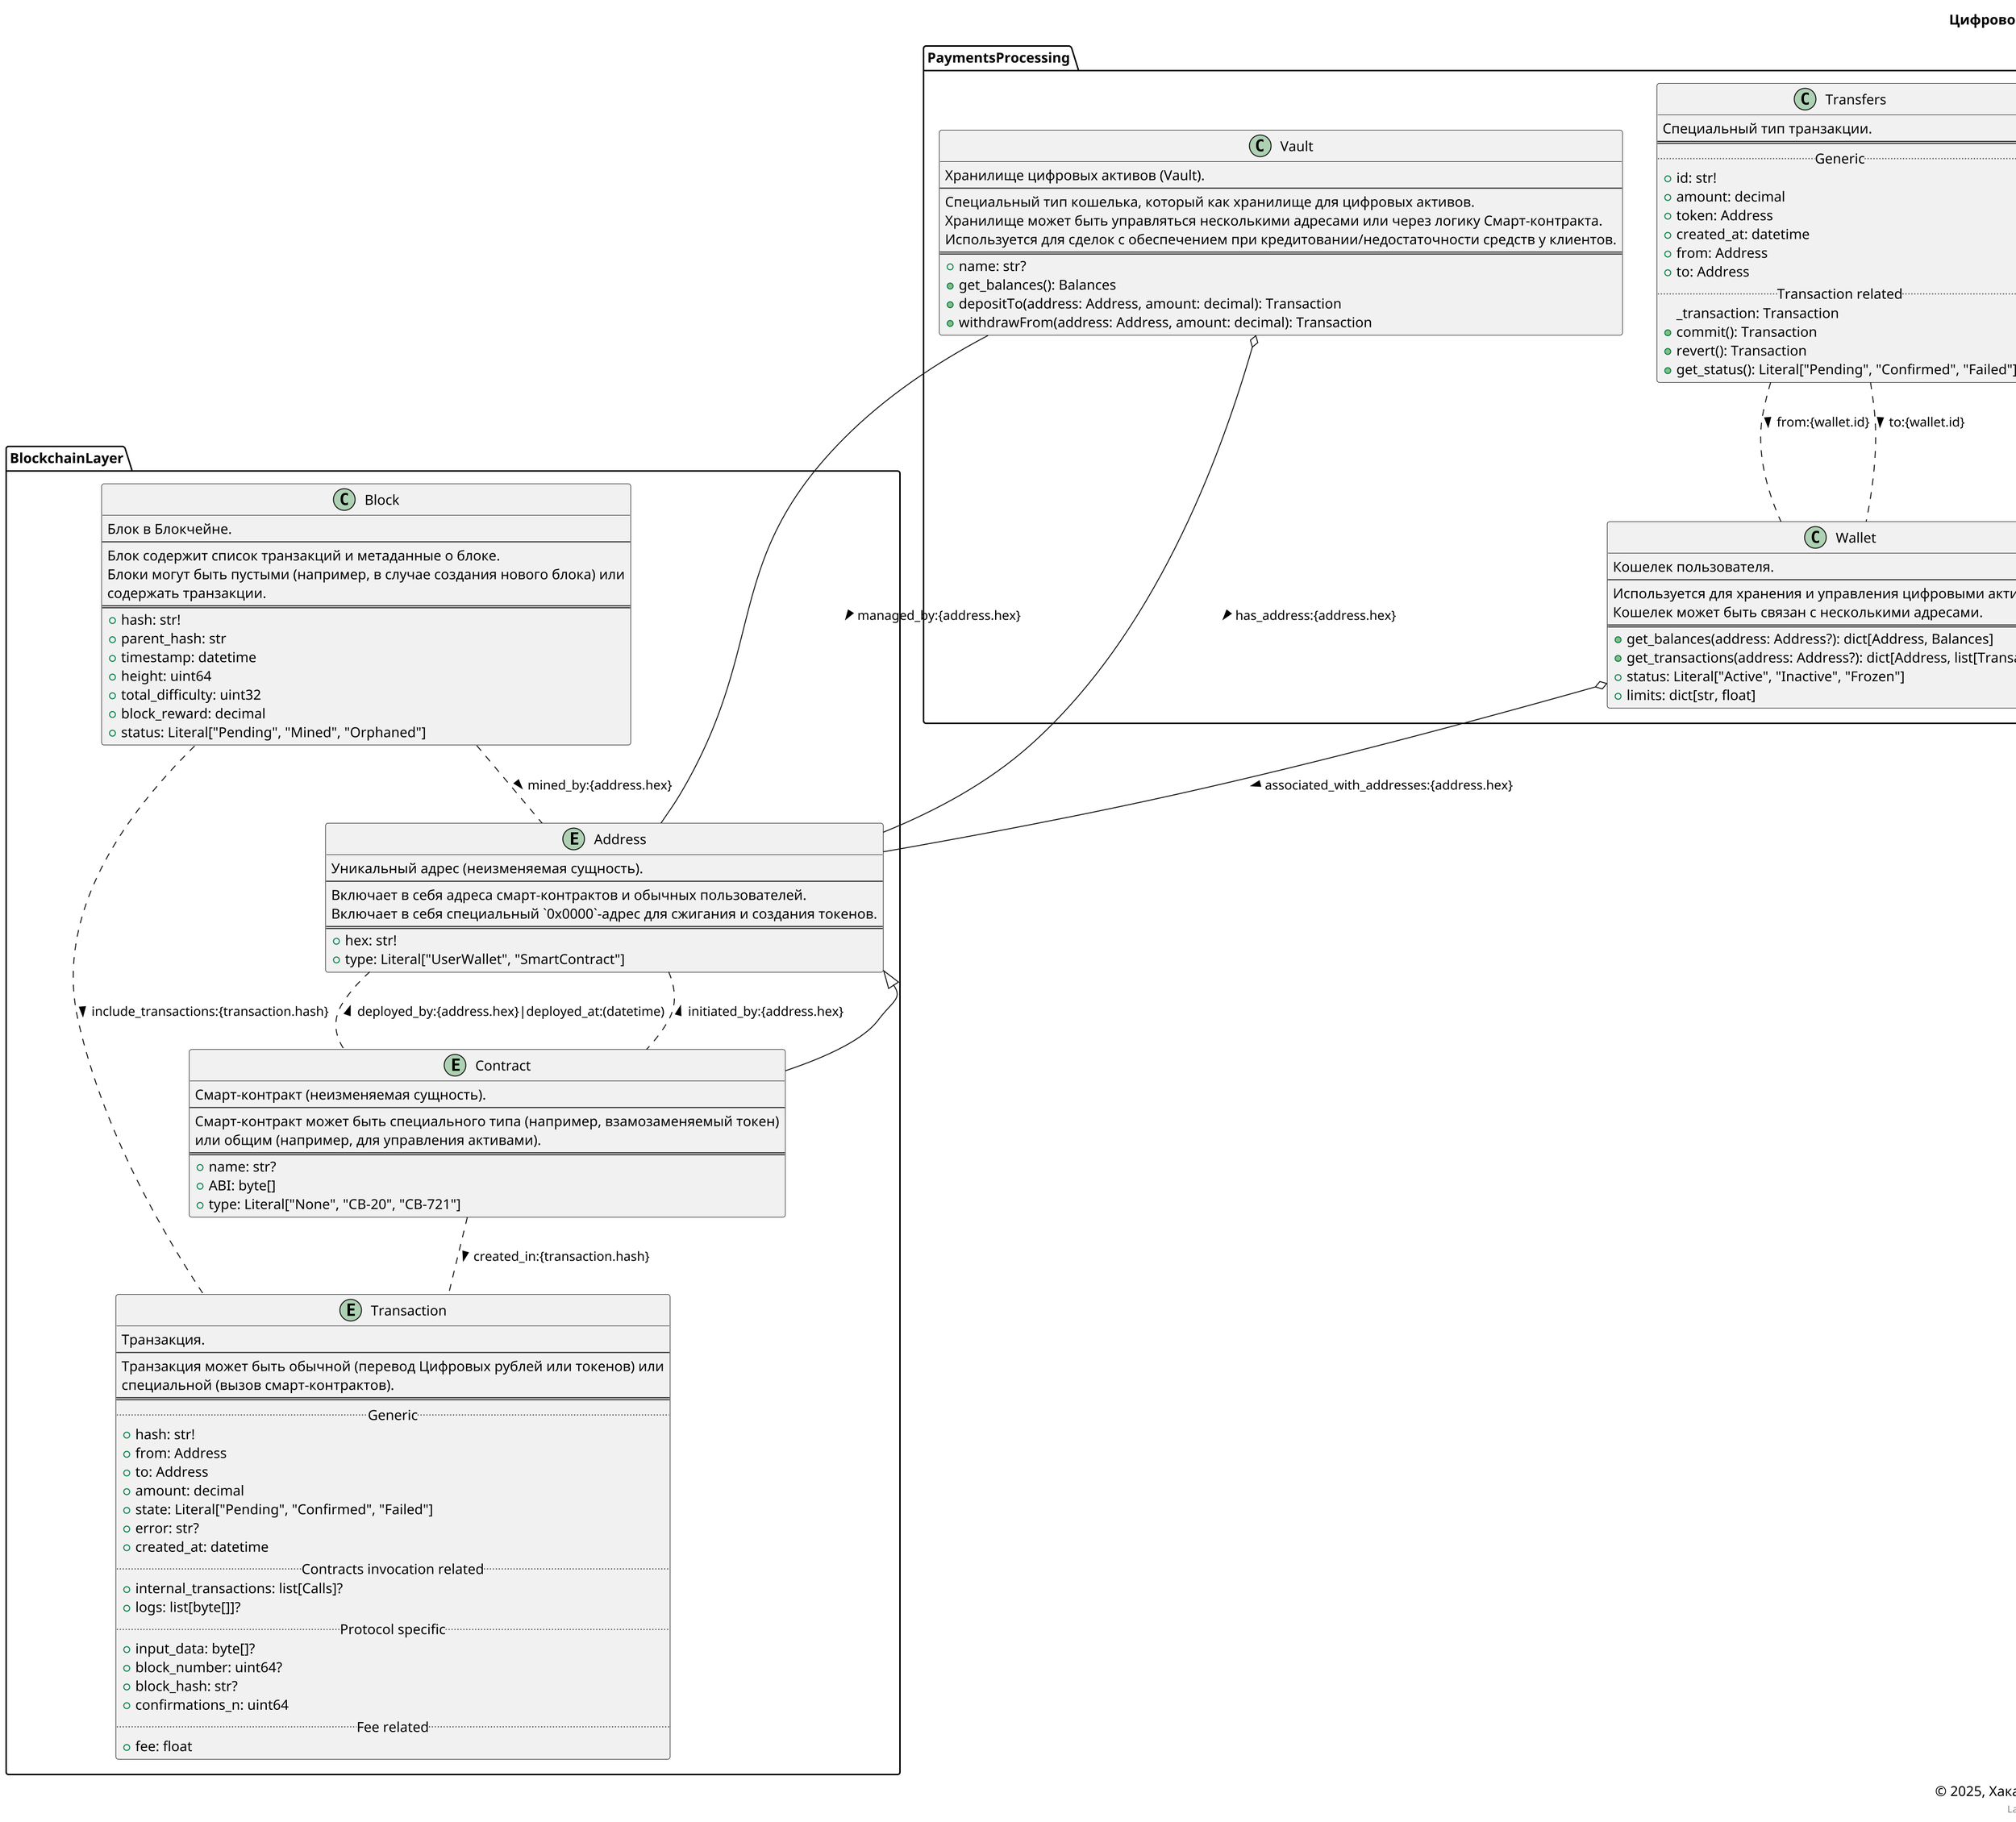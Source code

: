 @startuml
title "Цифровой рубль: Модель данных"
caption © 2025, Хакатонщики Team. MIT License.
footer Last updated at 2025-06-22.
scale 2

namespace BlockchainLayer {

    entity Address {
        Уникальный адрес (неизменяемая сущность).
        --
        Включает в себя адреса смарт-контрактов и обычных пользователей.
        Включает в себя специальный `0x0000`-адрес для сжигания и создания токенов.
        ==
        +hex: str!
        +type: Literal["UserWallet", "SmartContract"]
    }

    entity Transaction {
        Транзакция.
        --
        Транзакция может быть обычной (перевод Цифровых рублей или токенов) или 
        специальной (вызов смарт-контрактов).
        ==
        .. Generic ..
        +hash: str!
        +from: Address
        +to: Address
        +amount: decimal
        +state: Literal["Pending", "Confirmed", "Failed"]
        +error: str?
        +created_at: datetime
        .. Contracts invocation related ..
        +internal_transactions: list[Calls]?
        +logs: list[byte[]]?
        .. Protocol specific ..
        +input_data: byte[]?
        +block_number: uint64?
        +block_hash: str?
        +confirmations_n: uint64
        .. Fee related ..
        +fee: float
    }


    entity Contract {
        Смарт-контракт (неизменяемая сущность).
        --
        Смарт-контракт может быть специального типа (например, взамозаменяемый токен) 
        или общим (например, для управления активами).
        ==
        +name: str?
        +ABI: byte[]
        +type: Literal["None", "CB-20", "CB-721"]
    }
    Address <|-- Contract
    Address .. Contract : < deployed_by:{address.hex}|deployed_at:(datetime)
    Address .. Contract : < initiated_by:{address.hex}
    Contract .. Transaction : > created_in:{transaction.hash}


    class Block {
        Блок в Блокчейне.
        --
        Блок содержит список транзакций и метаданные о блоке.
        Блоки могут быть пустыми (например, в случае создания нового блока) или
        содержать транзакции.
        ==
        +hash: str!
        +parent_hash: str
        +timestamp: datetime
        +height: uint64
        +total_difficulty: uint32
        +block_reward: decimal
        +status: Literal["Pending", "Mined", "Orphaned"]
    }
    Block .. Transaction : > include_transactions:{transaction.hash}
    Block .. Address : > mined_by:{address.hex}
}


namespace PaymentsProcessing {
    entity Balances {
        Баланс.
        --
        Баланс может быть в разных токенах.
        ==
        -_balances: dict[Address, decimal]
    }

    class Wallet {
        Кошелек пользователя.
        --
        Используется для хранения и управления цифровыми активами.
        Кошелек может быть связан с несколькими адресами.
        ==
        +get_balances(address: Address?): dict[Address, Balances]
        +get_transactions(address: Address?): dict[Address, list[Transaction][]
        +status: Literal["Active", "Inactive", "Frozen"]
        +limits: dict[str, float]
    }
    Wallet o-- Address : > associated_with_addresses:{address.hex}


    class Vault {
        Хранилище цифровых активов (Vault).
        --
        Специальный тип кошелька, который как хранилище для цифровых активов.
        Хранилище может быть управляться несколькими адресами или через логику Смарт-контракта.
        Используется для сделок с обеспечением при кредитовании/недостаточности средств у клиентов.
        ==
        +name: str?
        +get_balances(): Balances
        +depositTo(address: Address, amount: decimal): Transaction
        +withdrawFrom(address: Address, amount: decimal): Transaction
    }
    Vault o-- Address : > has_address:{address.hex}
    Vault -- Address : > managed_by:{address.hex}


    class Transfers {
        Специальный тип транзакции.
        ==
        .. Generic ..
        +id: str!
        +amount: decimal
        +token: Address
        +created_at: datetime
        +from: Address
        +to: Address
        .. Transaction related ..
        _transaction: Transaction
        +commit(): Transaction
        +revert(): Transaction
        +get_status(): Literal["Pending", "Confirmed", "Failed"]
    }
    Transfers .. Wallet : > from:{wallet.id}
    Transfers .. Wallet : > to:{wallet.id}
}


namespace Accounting {

    abstract class Account {
        Базовая сущность для всех типов аккаунтов
        ==
        +id: str!
        +wallets: list[Wallet]
    }
    Account o-- Wallet : > has_wallets:{wallet.hex}

    class FiatAccount {
        Фиатный аккаунт.
        --
        Содержит информацию о фиатных аккаунтах.
        Нужен для поддержки работы свопа из фиатных валют в цифровые активы.
        ==
        +id: str!
        +frozen(amount: decimal): Transaction
        +unfrozen(amount: decimal): Transaction
        +transferToWallet(wallet: Wallet, amount: decimal): Transaction
    }
    
    class BusinessAccount {
        Эккаунт для ЮЛ
        ==
    }
    Account <|-- BusinessAccount

    class PrivatePersonAccount {
        Эккаунт для ФЛ
        ==
    }
    Account <|-- PrivatePersonAccount
}


namespace DigitalRubble {
    class DigitalRubbleSmartContract {
        Смарт-контракт Цифрового Рубля.
        ==
        .. Transfers ..
        +transfer(from: Address, to: Address, amount: decimal): Transaction
        .. Swap and Exchange ..
        +mint(to: Address, amount: decimal): Transaction
        +burn(from: Address, amount: decimal): Transaction
        .. Fraud and Collateral purposes ..
        +frozen(address: Address, amount: decimal?): Transaction
        +unfrozen(address: Address, amount: decimal?): Transaction
    }

    class Справочники {
        Справочники для работы с Цифровым Рублем.
        --
        -blocked_accounts: list[Account]
        -frozen_wallets: list[Wallet]
        -СУПлЦ_лист: list[str]
}

@enduml
